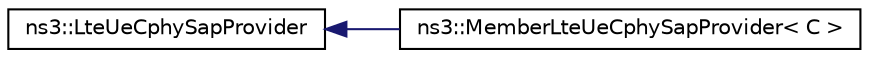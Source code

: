 digraph "Graphical Class Hierarchy"
{
 // LATEX_PDF_SIZE
  edge [fontname="Helvetica",fontsize="10",labelfontname="Helvetica",labelfontsize="10"];
  node [fontname="Helvetica",fontsize="10",shape=record];
  rankdir="LR";
  Node0 [label="ns3::LteUeCphySapProvider",height=0.2,width=0.4,color="black", fillcolor="white", style="filled",URL="$classns3_1_1_lte_ue_cphy_sap_provider.html",tooltip="Service Access Point (SAP) offered by the UE PHY to the UE RRC for control purposes."];
  Node0 -> Node1 [dir="back",color="midnightblue",fontsize="10",style="solid",fontname="Helvetica"];
  Node1 [label="ns3::MemberLteUeCphySapProvider\< C \>",height=0.2,width=0.4,color="black", fillcolor="white", style="filled",URL="$classns3_1_1_member_lte_ue_cphy_sap_provider.html",tooltip="Template for the implementation of the LteUeCphySapProvider as a member of an owner class of type C t..."];
}
